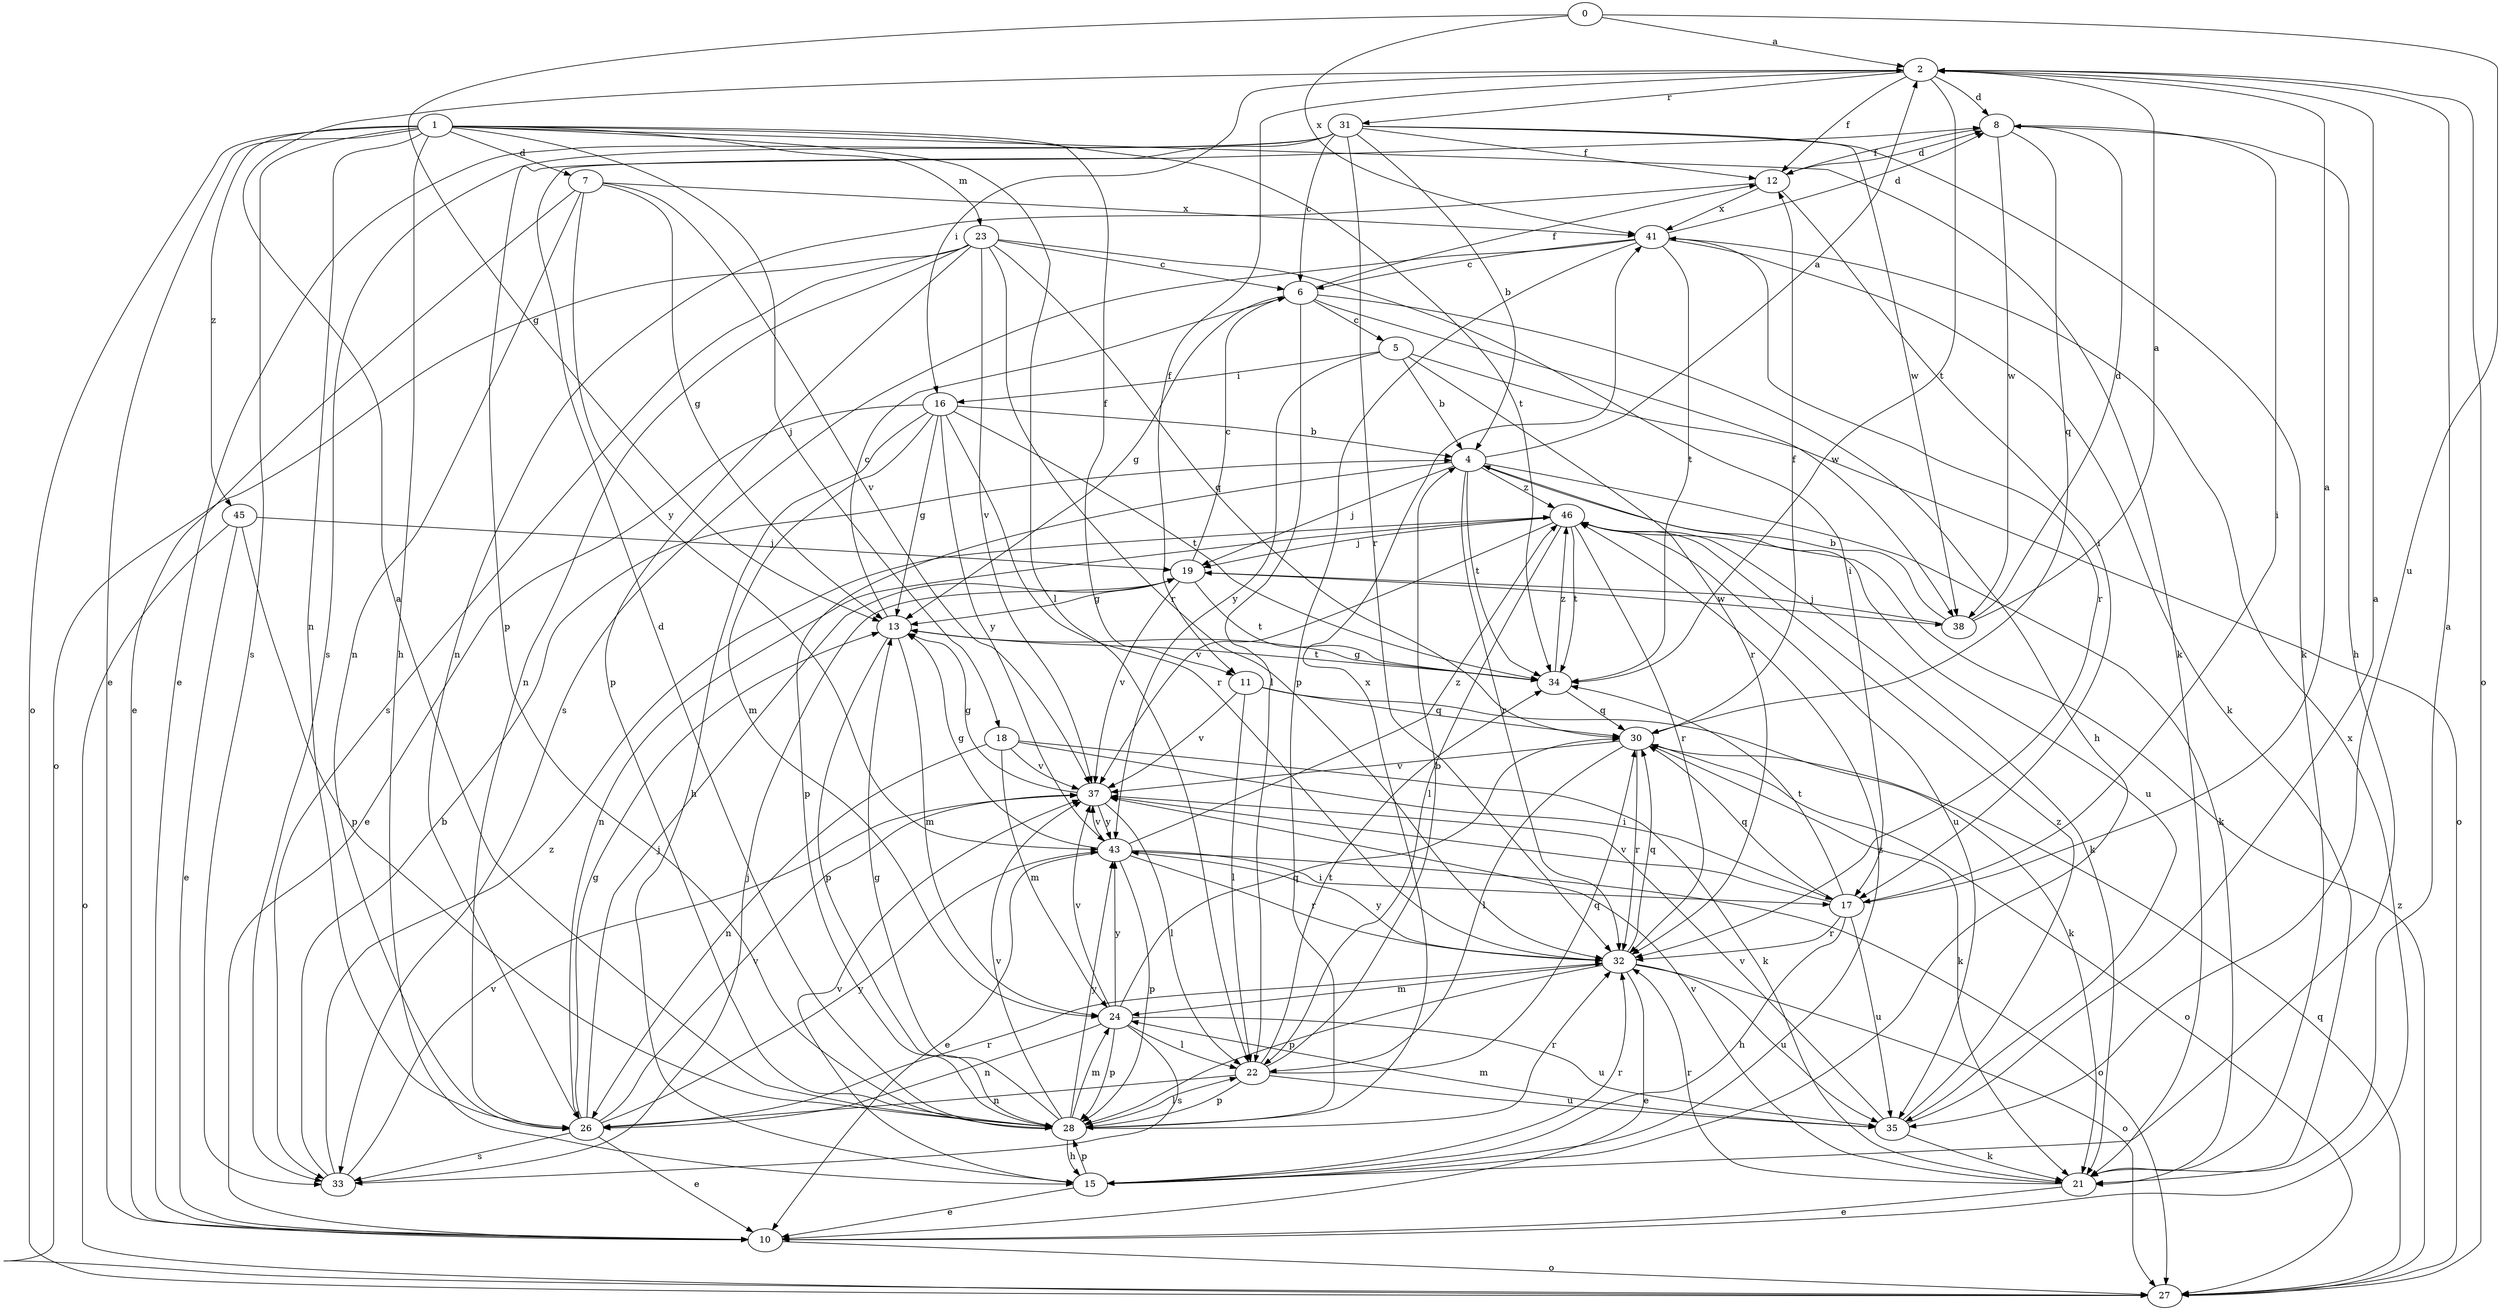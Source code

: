 strict digraph  {
0;
1;
2;
4;
5;
6;
7;
8;
10;
11;
12;
13;
15;
16;
17;
18;
19;
21;
22;
23;
24;
26;
27;
28;
30;
31;
32;
33;
34;
35;
37;
38;
41;
43;
45;
46;
0 -> 2  [label=a];
0 -> 13  [label=g];
0 -> 35  [label=u];
0 -> 41  [label=x];
1 -> 7  [label=d];
1 -> 10  [label=e];
1 -> 11  [label=f];
1 -> 15  [label=h];
1 -> 18  [label=j];
1 -> 21  [label=k];
1 -> 22  [label=l];
1 -> 23  [label=m];
1 -> 26  [label=n];
1 -> 27  [label=o];
1 -> 33  [label=s];
1 -> 34  [label=t];
1 -> 45  [label=z];
2 -> 8  [label=d];
2 -> 11  [label=f];
2 -> 12  [label=f];
2 -> 16  [label=i];
2 -> 27  [label=o];
2 -> 31  [label=r];
2 -> 34  [label=t];
4 -> 2  [label=a];
4 -> 19  [label=j];
4 -> 21  [label=k];
4 -> 28  [label=p];
4 -> 32  [label=r];
4 -> 34  [label=t];
4 -> 35  [label=u];
4 -> 46  [label=z];
5 -> 4  [label=b];
5 -> 16  [label=i];
5 -> 27  [label=o];
5 -> 32  [label=r];
5 -> 43  [label=y];
6 -> 5  [label=c];
6 -> 12  [label=f];
6 -> 13  [label=g];
6 -> 15  [label=h];
6 -> 22  [label=l];
6 -> 38  [label=w];
7 -> 10  [label=e];
7 -> 13  [label=g];
7 -> 26  [label=n];
7 -> 37  [label=v];
7 -> 41  [label=x];
7 -> 43  [label=y];
8 -> 12  [label=f];
8 -> 15  [label=h];
8 -> 17  [label=i];
8 -> 30  [label=q];
8 -> 38  [label=w];
10 -> 27  [label=o];
10 -> 41  [label=x];
11 -> 21  [label=k];
11 -> 22  [label=l];
11 -> 30  [label=q];
11 -> 37  [label=v];
12 -> 8  [label=d];
12 -> 17  [label=i];
12 -> 26  [label=n];
12 -> 41  [label=x];
13 -> 6  [label=c];
13 -> 24  [label=m];
13 -> 28  [label=p];
13 -> 34  [label=t];
15 -> 10  [label=e];
15 -> 28  [label=p];
15 -> 32  [label=r];
15 -> 37  [label=v];
15 -> 46  [label=z];
16 -> 4  [label=b];
16 -> 10  [label=e];
16 -> 13  [label=g];
16 -> 15  [label=h];
16 -> 24  [label=m];
16 -> 32  [label=r];
16 -> 34  [label=t];
16 -> 43  [label=y];
17 -> 2  [label=a];
17 -> 15  [label=h];
17 -> 30  [label=q];
17 -> 32  [label=r];
17 -> 34  [label=t];
17 -> 35  [label=u];
17 -> 37  [label=v];
18 -> 17  [label=i];
18 -> 21  [label=k];
18 -> 24  [label=m];
18 -> 26  [label=n];
18 -> 37  [label=v];
19 -> 6  [label=c];
19 -> 13  [label=g];
19 -> 34  [label=t];
19 -> 37  [label=v];
19 -> 38  [label=w];
21 -> 2  [label=a];
21 -> 10  [label=e];
21 -> 32  [label=r];
21 -> 37  [label=v];
22 -> 4  [label=b];
22 -> 26  [label=n];
22 -> 28  [label=p];
22 -> 30  [label=q];
22 -> 34  [label=t];
22 -> 35  [label=u];
23 -> 6  [label=c];
23 -> 17  [label=i];
23 -> 26  [label=n];
23 -> 27  [label=o];
23 -> 28  [label=p];
23 -> 30  [label=q];
23 -> 32  [label=r];
23 -> 33  [label=s];
23 -> 37  [label=v];
24 -> 22  [label=l];
24 -> 26  [label=n];
24 -> 28  [label=p];
24 -> 30  [label=q];
24 -> 33  [label=s];
24 -> 35  [label=u];
24 -> 37  [label=v];
24 -> 43  [label=y];
26 -> 10  [label=e];
26 -> 13  [label=g];
26 -> 19  [label=j];
26 -> 32  [label=r];
26 -> 33  [label=s];
26 -> 37  [label=v];
26 -> 43  [label=y];
27 -> 30  [label=q];
27 -> 46  [label=z];
28 -> 2  [label=a];
28 -> 8  [label=d];
28 -> 13  [label=g];
28 -> 15  [label=h];
28 -> 22  [label=l];
28 -> 24  [label=m];
28 -> 32  [label=r];
28 -> 37  [label=v];
28 -> 41  [label=x];
28 -> 43  [label=y];
30 -> 12  [label=f];
30 -> 21  [label=k];
30 -> 22  [label=l];
30 -> 27  [label=o];
30 -> 32  [label=r];
30 -> 37  [label=v];
31 -> 4  [label=b];
31 -> 6  [label=c];
31 -> 10  [label=e];
31 -> 12  [label=f];
31 -> 21  [label=k];
31 -> 28  [label=p];
31 -> 32  [label=r];
31 -> 33  [label=s];
31 -> 38  [label=w];
32 -> 10  [label=e];
32 -> 24  [label=m];
32 -> 27  [label=o];
32 -> 28  [label=p];
32 -> 30  [label=q];
32 -> 35  [label=u];
32 -> 43  [label=y];
33 -> 4  [label=b];
33 -> 19  [label=j];
33 -> 37  [label=v];
33 -> 46  [label=z];
34 -> 13  [label=g];
34 -> 30  [label=q];
34 -> 46  [label=z];
35 -> 2  [label=a];
35 -> 21  [label=k];
35 -> 24  [label=m];
35 -> 37  [label=v];
35 -> 46  [label=z];
37 -> 13  [label=g];
37 -> 22  [label=l];
37 -> 43  [label=y];
38 -> 2  [label=a];
38 -> 4  [label=b];
38 -> 8  [label=d];
38 -> 19  [label=j];
41 -> 6  [label=c];
41 -> 8  [label=d];
41 -> 21  [label=k];
41 -> 28  [label=p];
41 -> 32  [label=r];
41 -> 33  [label=s];
41 -> 34  [label=t];
43 -> 10  [label=e];
43 -> 13  [label=g];
43 -> 17  [label=i];
43 -> 27  [label=o];
43 -> 28  [label=p];
43 -> 32  [label=r];
43 -> 37  [label=v];
43 -> 46  [label=z];
45 -> 10  [label=e];
45 -> 19  [label=j];
45 -> 27  [label=o];
45 -> 28  [label=p];
46 -> 19  [label=j];
46 -> 21  [label=k];
46 -> 22  [label=l];
46 -> 26  [label=n];
46 -> 32  [label=r];
46 -> 34  [label=t];
46 -> 35  [label=u];
46 -> 37  [label=v];
}
